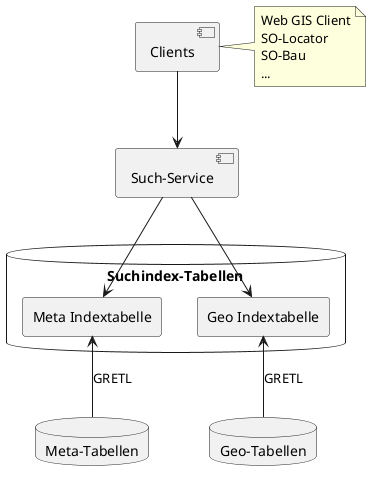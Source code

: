 @startuml

[Clients] as c

note right
  Web GIS Client
  SO-Locator
  SO-Bau
  ...
end note

[Such-Service] as s

database "Suchindex-Tabellen" as stbl {
  rectangle "Geo Indextabelle" as geo
  rectangle "Meta Indextabelle" as meta
}

database "Geo-Tabellen" as gtbl {
}

database "Meta-Tabellen" as mtbl {
}

c --> s

s --> geo
s --> meta

gtbl -up-> geo : GRETL
mtbl -up-> meta : GRETL

@enduml
